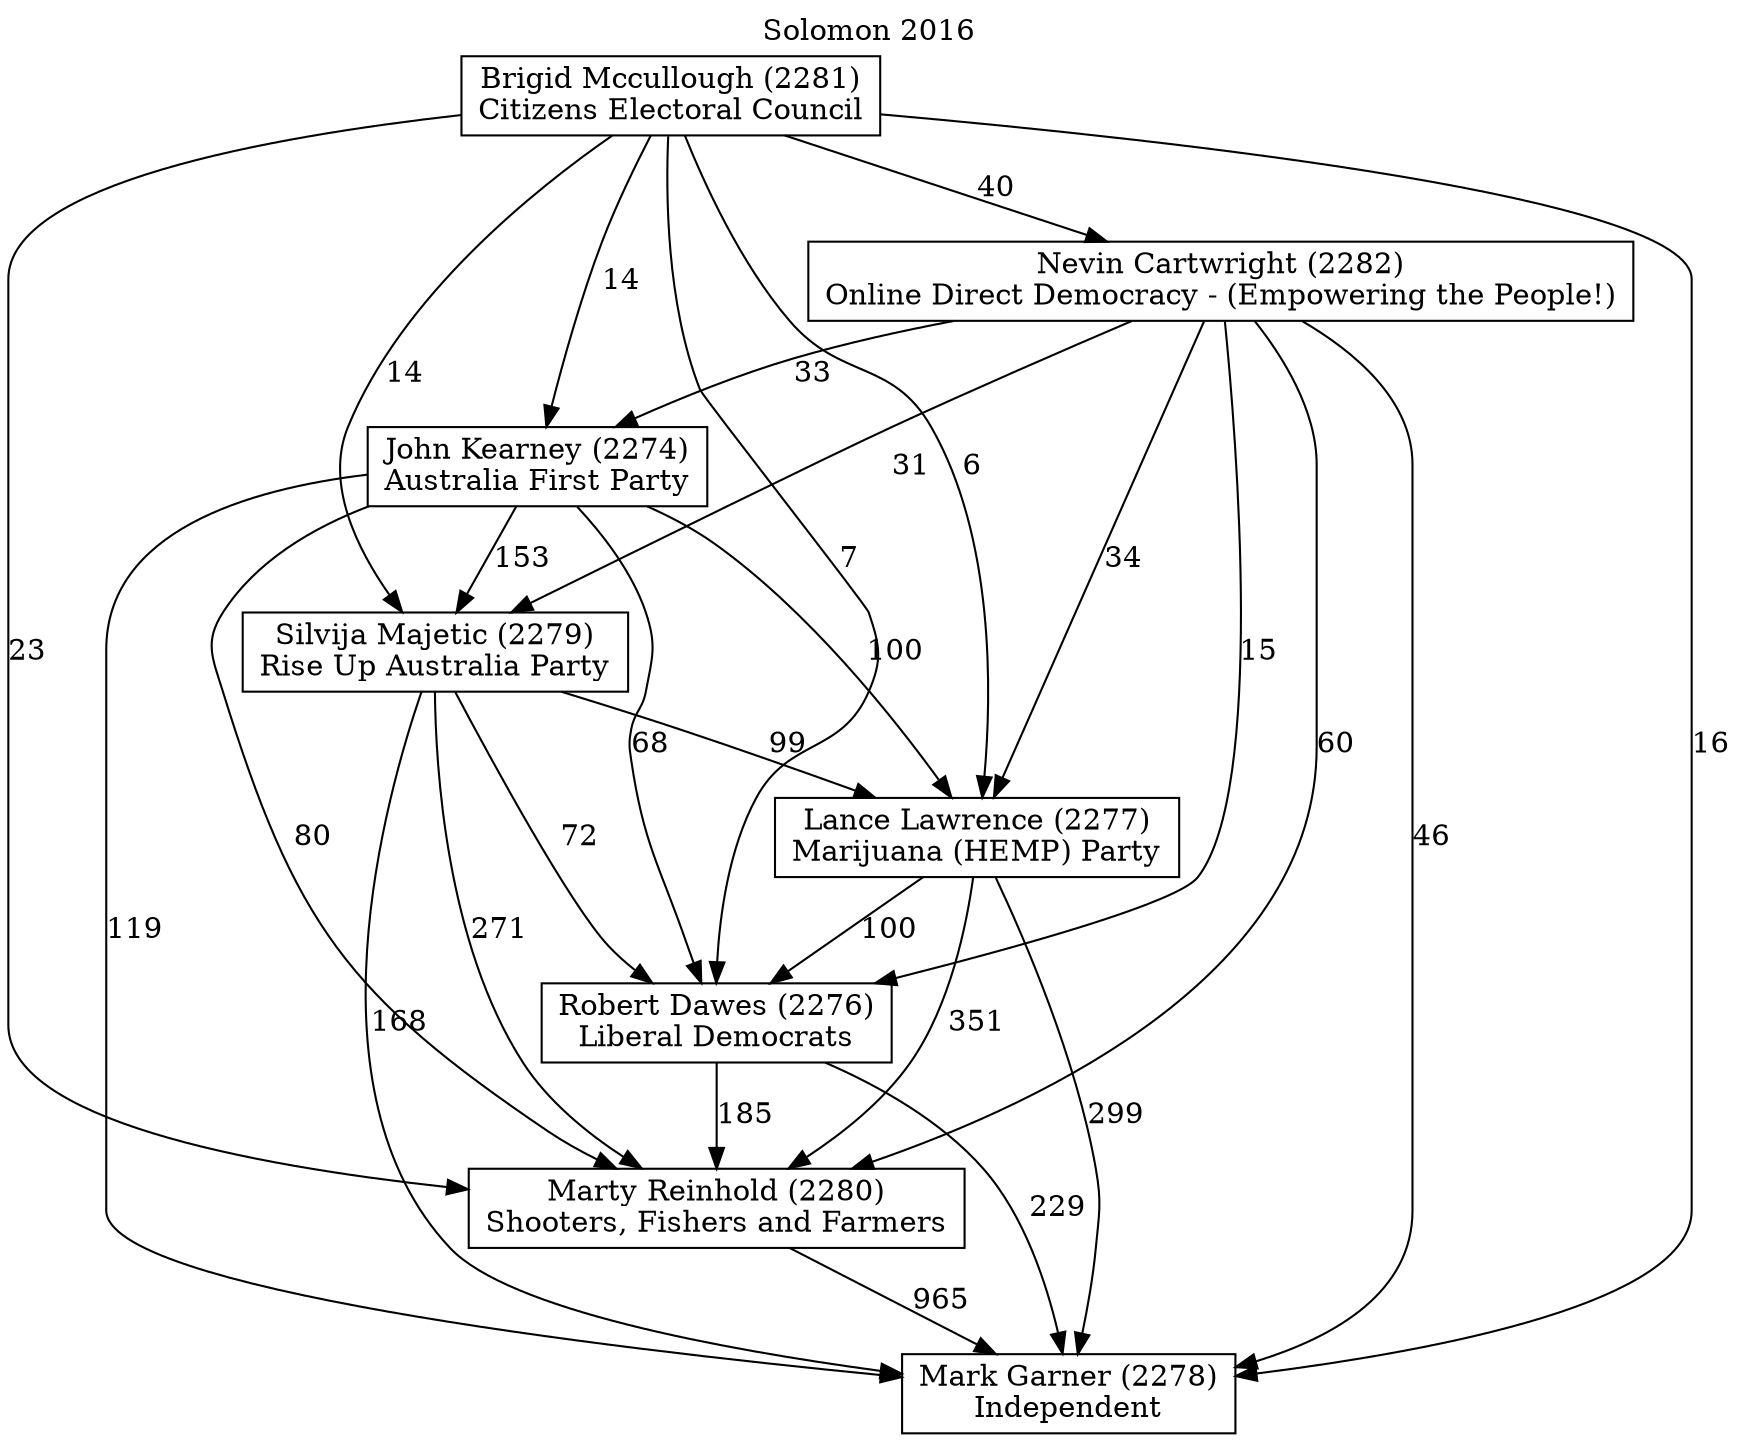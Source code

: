 // House preference flow
digraph "Mark Garner (2278)_Solomon_2016" {
	graph [label="Solomon 2016" labelloc=t mclimit=10]
	node [shape=box]
	"Nevin Cartwright (2282)" [label="Nevin Cartwright (2282)
Online Direct Democracy - (Empowering the People!)"]
	"Marty Reinhold (2280)" [label="Marty Reinhold (2280)
Shooters, Fishers and Farmers"]
	"Mark Garner (2278)" [label="Mark Garner (2278)
Independent"]
	"John Kearney (2274)" [label="John Kearney (2274)
Australia First Party"]
	"Silvija Majetic (2279)" [label="Silvija Majetic (2279)
Rise Up Australia Party"]
	"Brigid Mccullough (2281)" [label="Brigid Mccullough (2281)
Citizens Electoral Council"]
	"Lance Lawrence (2277)" [label="Lance Lawrence (2277)
Marijuana (HEMP) Party"]
	"Robert Dawes (2276)" [label="Robert Dawes (2276)
Liberal Democrats"]
	"Brigid Mccullough (2281)" -> "Mark Garner (2278)" [label=16]
	"Silvija Majetic (2279)" -> "Robert Dawes (2276)" [label=72]
	"Brigid Mccullough (2281)" -> "Marty Reinhold (2280)" [label=23]
	"Lance Lawrence (2277)" -> "Mark Garner (2278)" [label=299]
	"Lance Lawrence (2277)" -> "Robert Dawes (2276)" [label=100]
	"Nevin Cartwright (2282)" -> "Silvija Majetic (2279)" [label=31]
	"John Kearney (2274)" -> "Marty Reinhold (2280)" [label=80]
	"John Kearney (2274)" -> "Robert Dawes (2276)" [label=68]
	"Lance Lawrence (2277)" -> "Marty Reinhold (2280)" [label=351]
	"Robert Dawes (2276)" -> "Marty Reinhold (2280)" [label=185]
	"Brigid Mccullough (2281)" -> "Nevin Cartwright (2282)" [label=40]
	"John Kearney (2274)" -> "Lance Lawrence (2277)" [label=100]
	"Brigid Mccullough (2281)" -> "John Kearney (2274)" [label=14]
	"Marty Reinhold (2280)" -> "Mark Garner (2278)" [label=965]
	"Nevin Cartwright (2282)" -> "Marty Reinhold (2280)" [label=60]
	"Nevin Cartwright (2282)" -> "Robert Dawes (2276)" [label=15]
	"Brigid Mccullough (2281)" -> "Robert Dawes (2276)" [label=7]
	"Brigid Mccullough (2281)" -> "Silvija Majetic (2279)" [label=14]
	"John Kearney (2274)" -> "Silvija Majetic (2279)" [label=153]
	"Silvija Majetic (2279)" -> "Marty Reinhold (2280)" [label=271]
	"Robert Dawes (2276)" -> "Mark Garner (2278)" [label=229]
	"Nevin Cartwright (2282)" -> "Lance Lawrence (2277)" [label=34]
	"Silvija Majetic (2279)" -> "Lance Lawrence (2277)" [label=99]
	"Silvija Majetic (2279)" -> "Mark Garner (2278)" [label=168]
	"Nevin Cartwright (2282)" -> "John Kearney (2274)" [label=33]
	"John Kearney (2274)" -> "Mark Garner (2278)" [label=119]
	"Nevin Cartwright (2282)" -> "Mark Garner (2278)" [label=46]
	"Brigid Mccullough (2281)" -> "Lance Lawrence (2277)" [label=6]
}
